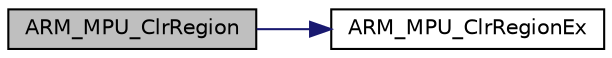 digraph "ARM_MPU_ClrRegion"
{
 // LATEX_PDF_SIZE
  edge [fontname="Helvetica",fontsize="10",labelfontname="Helvetica",labelfontsize="10"];
  node [fontname="Helvetica",fontsize="10",shape=record];
  rankdir="LR";
  Node1 [label="ARM_MPU_ClrRegion",height=0.2,width=0.4,color="black", fillcolor="grey75", style="filled", fontcolor="black",tooltip=" "];
  Node1 -> Node2 [color="midnightblue",fontsize="10",style="solid",fontname="Helvetica"];
  Node2 [label="ARM_MPU_ClrRegionEx",height=0.2,width=0.4,color="black", fillcolor="white", style="filled",URL="$mpu__armv8_8h.html#a01fa1151c9ec0ba5de76f908c0999316",tooltip=" "];
}
